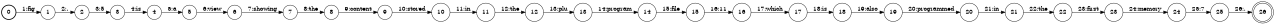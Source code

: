 digraph FST {
rankdir = LR;
size = "8.5,11";
label = "";
center = 1;
orientation = Portrait;
ranksep = "0.4";
nodesep = "0.25";
0 [label = "0", shape = circle, style = bold, fontsize = 14]
	0 -> 1 [label = "1:fig", fontsize = 14];
1 [label = "1", shape = circle, style = solid, fontsize = 14]
	1 -> 2 [label = "2:.", fontsize = 14];
2 [label = "2", shape = circle, style = solid, fontsize = 14]
	2 -> 3 [label = "3:5", fontsize = 14];
3 [label = "3", shape = circle, style = solid, fontsize = 14]
	3 -> 4 [label = "4:is", fontsize = 14];
4 [label = "4", shape = circle, style = solid, fontsize = 14]
	4 -> 5 [label = "5:a", fontsize = 14];
5 [label = "5", shape = circle, style = solid, fontsize = 14]
	5 -> 6 [label = "6:view", fontsize = 14];
6 [label = "6", shape = circle, style = solid, fontsize = 14]
	6 -> 7 [label = "7:showing", fontsize = 14];
7 [label = "7", shape = circle, style = solid, fontsize = 14]
	7 -> 8 [label = "8:the", fontsize = 14];
8 [label = "8", shape = circle, style = solid, fontsize = 14]
	8 -> 9 [label = "9:content", fontsize = 14];
9 [label = "9", shape = circle, style = solid, fontsize = 14]
	9 -> 10 [label = "10:stored", fontsize = 14];
10 [label = "10", shape = circle, style = solid, fontsize = 14]
	10 -> 11 [label = "11:in", fontsize = 14];
11 [label = "11", shape = circle, style = solid, fontsize = 14]
	11 -> 12 [label = "12:the", fontsize = 14];
12 [label = "12", shape = circle, style = solid, fontsize = 14]
	12 -> 13 [label = "13:plu", fontsize = 14];
13 [label = "13", shape = circle, style = solid, fontsize = 14]
	13 -> 14 [label = "14:program", fontsize = 14];
14 [label = "14", shape = circle, style = solid, fontsize = 14]
	14 -> 15 [label = "15:file", fontsize = 14];
15 [label = "15", shape = circle, style = solid, fontsize = 14]
	15 -> 16 [label = "16:11", fontsize = 14];
16 [label = "16", shape = circle, style = solid, fontsize = 14]
	16 -> 17 [label = "17:which", fontsize = 14];
17 [label = "17", shape = circle, style = solid, fontsize = 14]
	17 -> 18 [label = "18:is", fontsize = 14];
18 [label = "18", shape = circle, style = solid, fontsize = 14]
	18 -> 19 [label = "19:also", fontsize = 14];
19 [label = "19", shape = circle, style = solid, fontsize = 14]
	19 -> 20 [label = "20:programmed", fontsize = 14];
20 [label = "20", shape = circle, style = solid, fontsize = 14]
	20 -> 21 [label = "21:in", fontsize = 14];
21 [label = "21", shape = circle, style = solid, fontsize = 14]
	21 -> 22 [label = "22:the", fontsize = 14];
22 [label = "22", shape = circle, style = solid, fontsize = 14]
	22 -> 23 [label = "23:first", fontsize = 14];
23 [label = "23", shape = circle, style = solid, fontsize = 14]
	23 -> 24 [label = "24:memory", fontsize = 14];
24 [label = "24", shape = circle, style = solid, fontsize = 14]
	24 -> 25 [label = "25:7", fontsize = 14];
25 [label = "25", shape = circle, style = solid, fontsize = 14]
	25 -> 26 [label = "26:.", fontsize = 14];
26 [label = "26", shape = doublecircle, style = solid, fontsize = 14]
}
